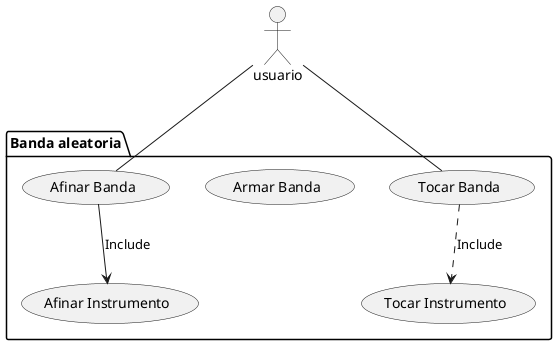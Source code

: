 @startuml banda

package "Banda aleatoria"{
    usecase "Afinar Banda"
    usecase "Armar Banda"
    usecase "Tocar Banda"
    usecase "Tocar Instrumento"
    usecase "Afinar Instrumento"
}


usuario -- "Afinar Banda"
usuario -- "Tocar Banda"

"Tocar Banda" ..> "Tocar Instrumento" : Include
"Afinar Banda" --> "Afinar Instrumento" : Include

@enduml